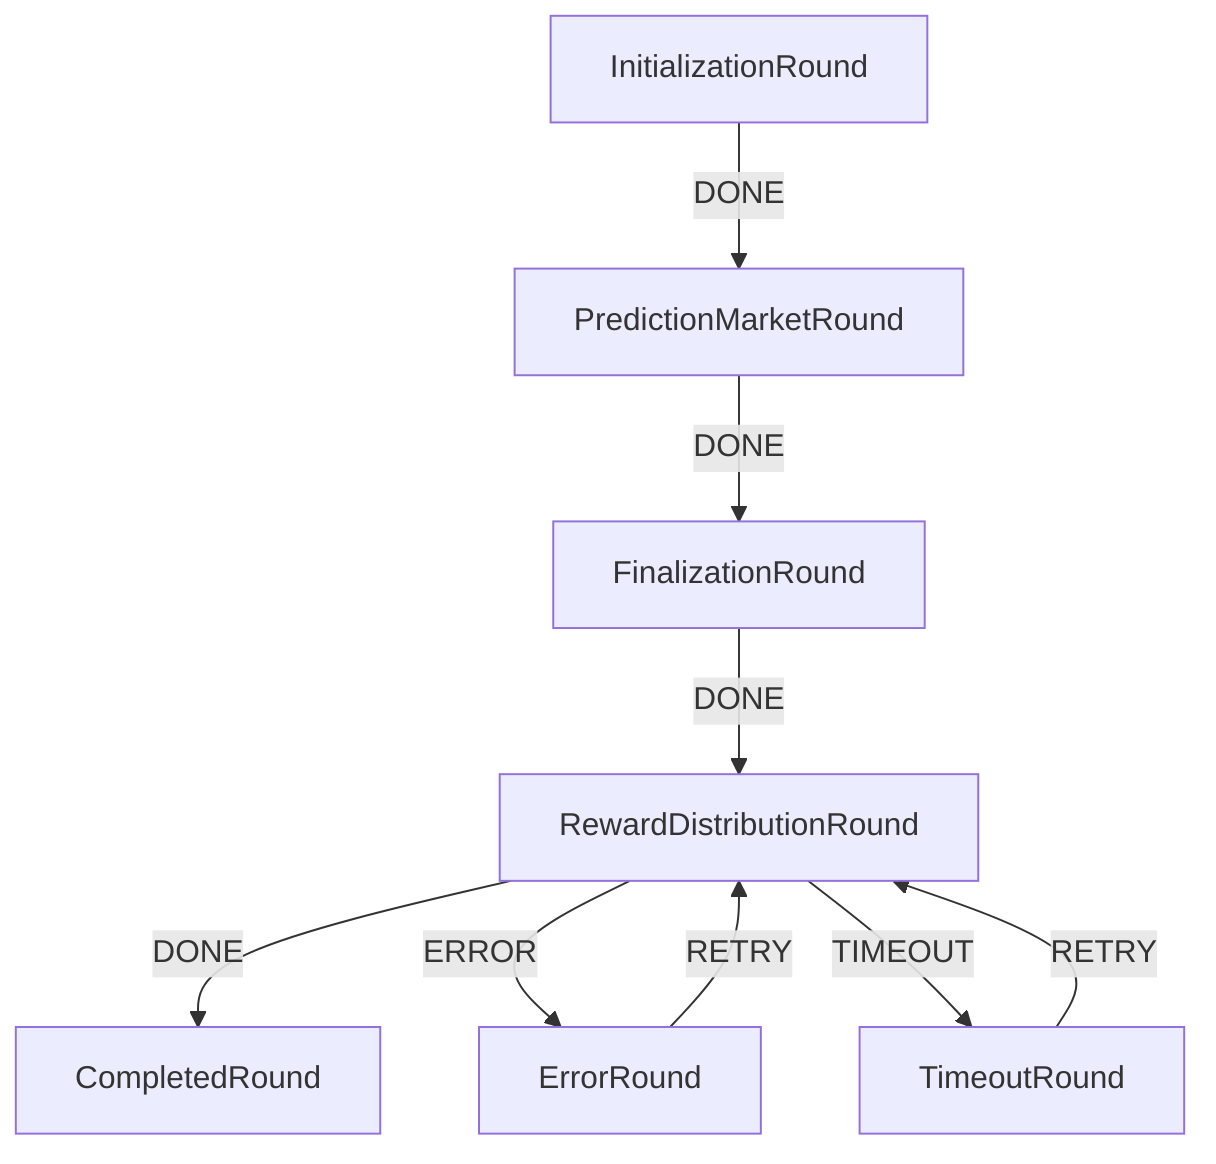 graph TD
  InitializationRound
  PredictionMarketRound
  TimeoutRound
  RewardDistributionRound
  InitializationRound
  ErrorRound
  FinalizationRound
  CompletedRound
  InitializationRound -->|DONE| PredictionMarketRound
  PredictionMarketRound -->|DONE| FinalizationRound
  FinalizationRound -->|DONE| RewardDistributionRound
  RewardDistributionRound -->|DONE| CompletedRound
  RewardDistributionRound -->|ERROR| ErrorRound
  RewardDistributionRound -->|TIMEOUT| TimeoutRound
  ErrorRound -->|RETRY| RewardDistributionRound
  TimeoutRound -->|RETRY| RewardDistributionRound